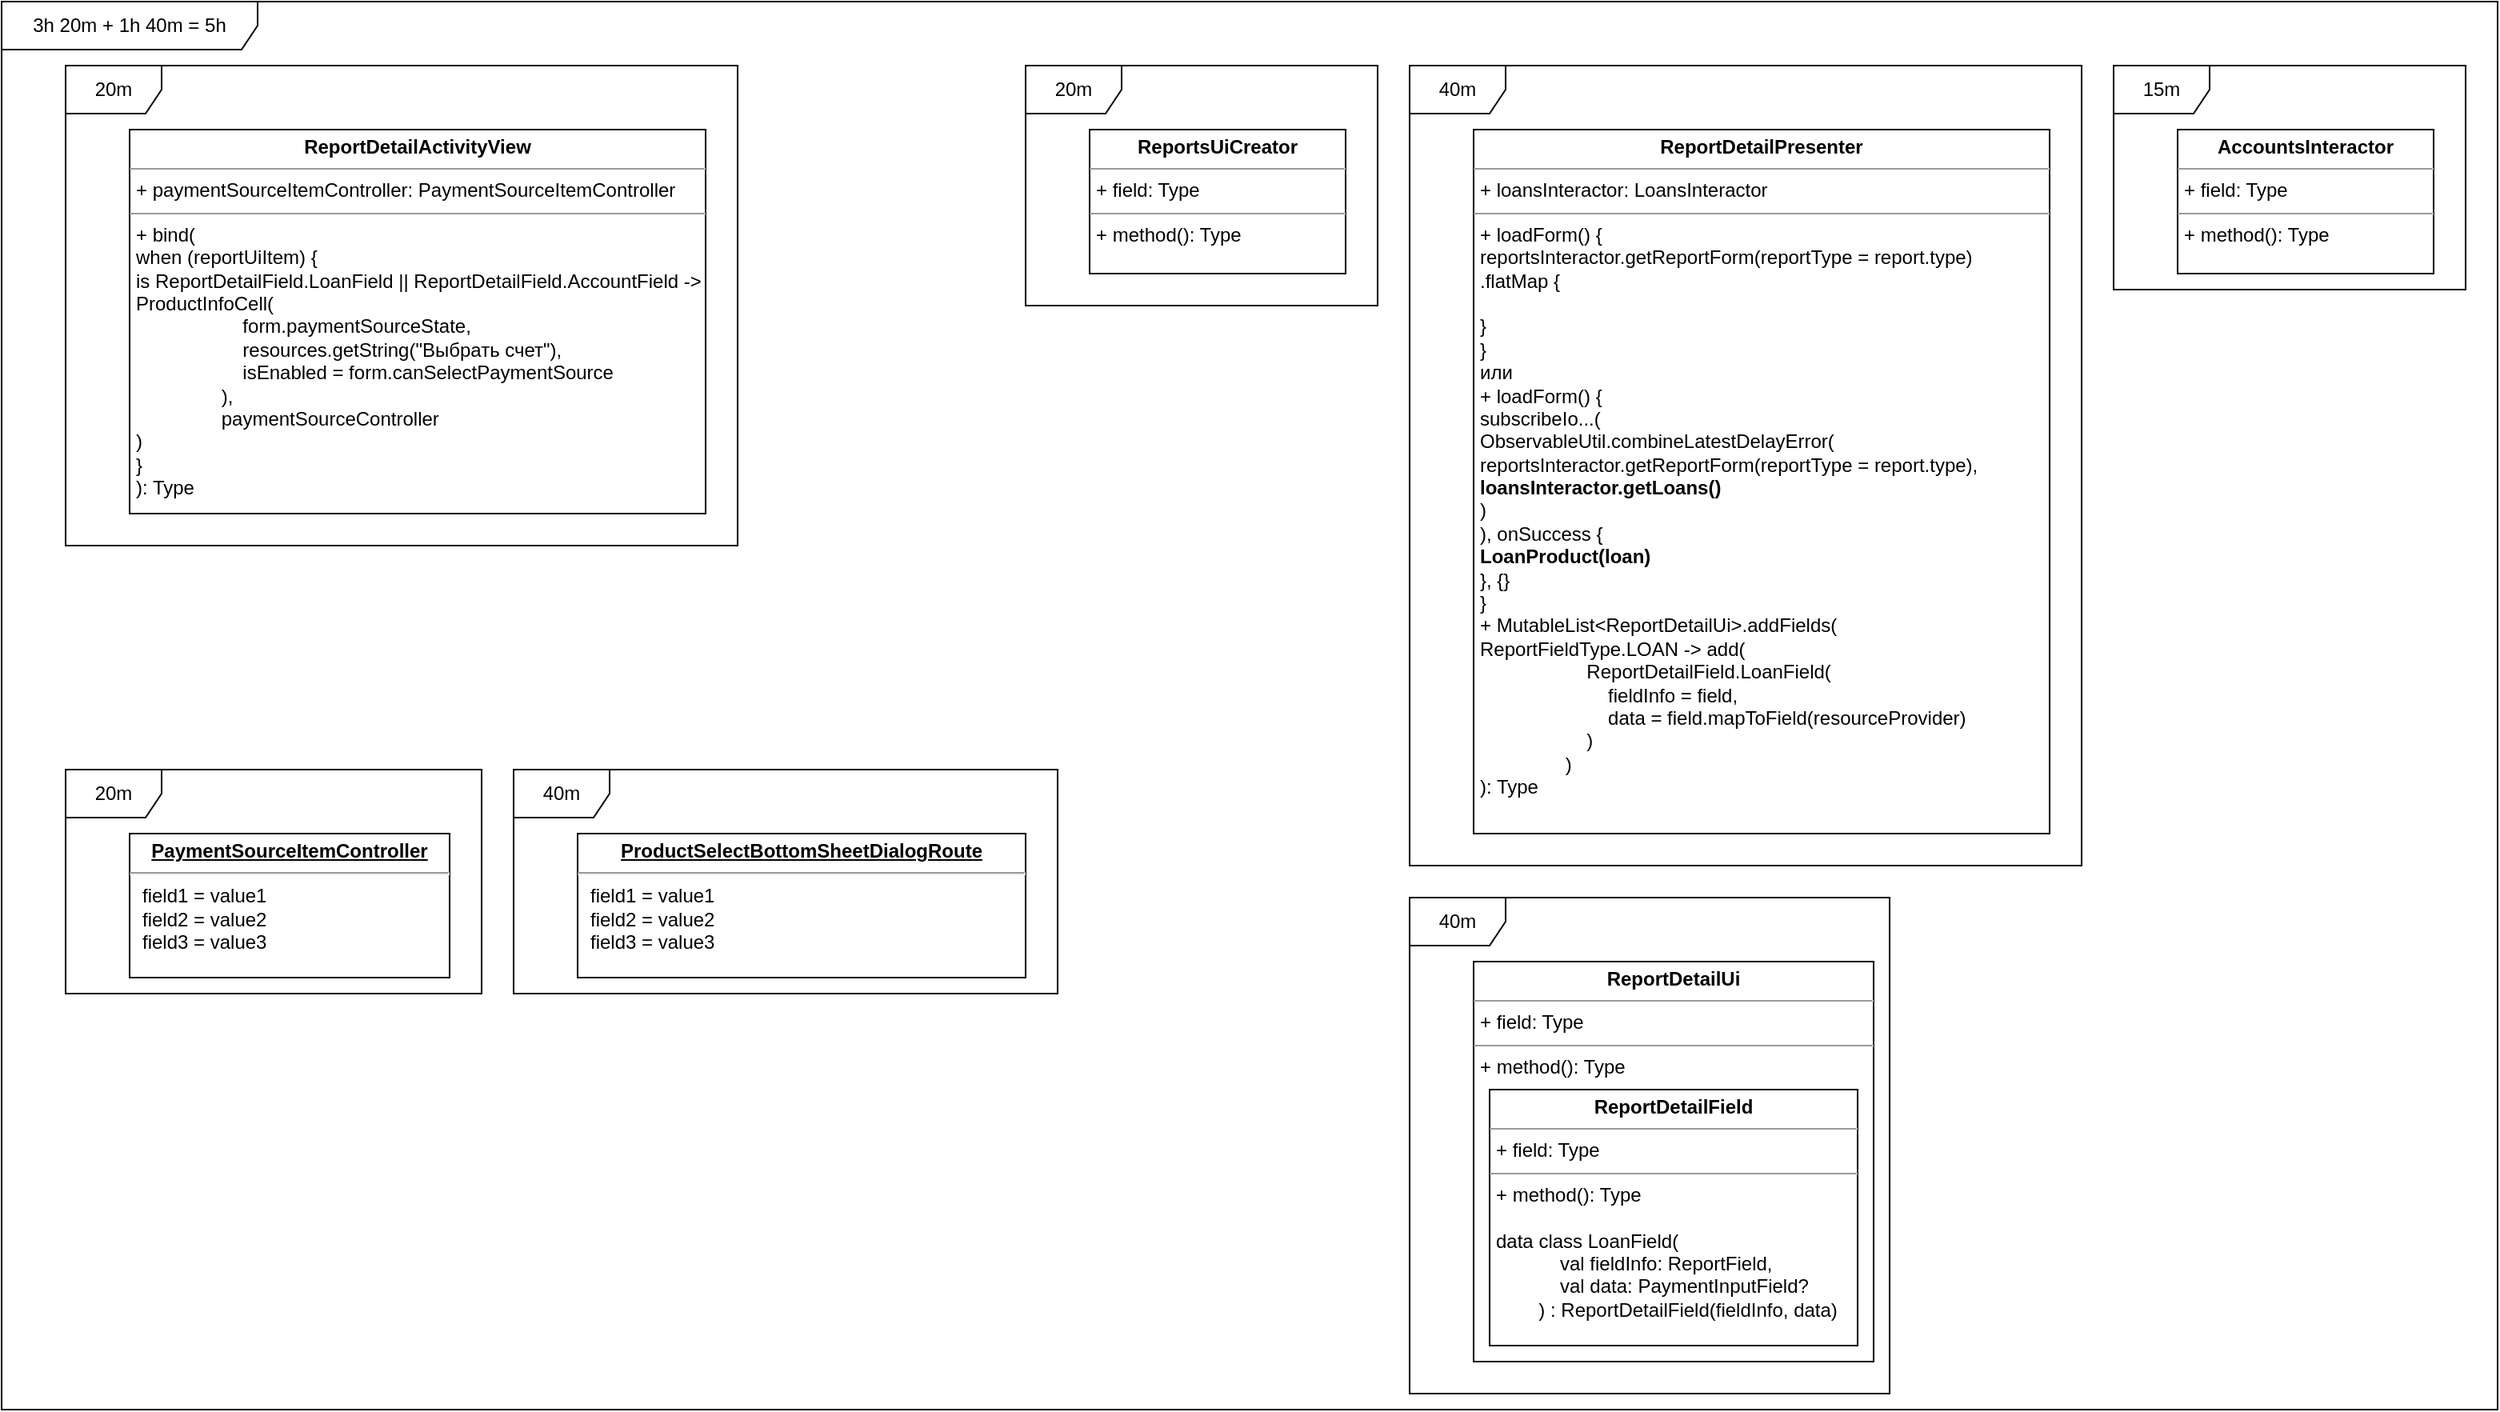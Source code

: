 <mxfile version="15.8.8" type="github">
  <diagram id="9P3tiS8CGJhfXRoLZ4FZ" name="Page-1">
    <mxGraphModel dx="981" dy="1632" grid="1" gridSize="10" guides="1" tooltips="1" connect="1" arrows="1" fold="1" page="1" pageScale="1" pageWidth="850" pageHeight="1100" math="0" shadow="0">
      <root>
        <mxCell id="0" />
        <mxCell id="1" parent="0" />
        <mxCell id="xNK8PiP12i2IxN-B9PWT-1" value="&lt;p style=&quot;margin: 0px ; margin-top: 4px ; text-align: center&quot;&gt;&lt;b&gt;ReportDetailActivityView&lt;/b&gt;&lt;/p&gt;&lt;hr size=&quot;1&quot;&gt;&lt;p style=&quot;margin: 0px ; margin-left: 4px&quot;&gt;+ paymentSourceItemController: PaymentSourceItemController&lt;/p&gt;&lt;hr size=&quot;1&quot;&gt;&lt;p style=&quot;margin: 0px ; margin-left: 4px&quot;&gt;+ bind(&lt;/p&gt;&lt;p style=&quot;margin: 0px ; margin-left: 4px&quot;&gt;when (reportUiItem) {&lt;/p&gt;&lt;p style=&quot;margin: 0px ; margin-left: 4px&quot;&gt;is ReportDetailField.LoanField || ReportDetailField.AccountField -&amp;gt; add(&lt;/p&gt;&lt;p style=&quot;margin: 0px ; margin-left: 4px&quot;&gt;ProductInfoCell(&lt;br&gt;&amp;nbsp;&amp;nbsp;&amp;nbsp;&amp;nbsp;&amp;nbsp;&amp;nbsp;&amp;nbsp;&amp;nbsp;&amp;nbsp;&amp;nbsp;&amp;nbsp;&amp;nbsp;&amp;nbsp;&amp;nbsp;&amp;nbsp;&amp;nbsp;&amp;nbsp;&amp;nbsp;&amp;nbsp; form.paymentSourceState,&lt;br&gt;&amp;nbsp;&amp;nbsp;&amp;nbsp;&amp;nbsp;&amp;nbsp;&amp;nbsp;&amp;nbsp;&amp;nbsp;&amp;nbsp;&amp;nbsp;&amp;nbsp;&amp;nbsp;&amp;nbsp;&amp;nbsp;&amp;nbsp;&amp;nbsp;&amp;nbsp;&amp;nbsp;&amp;nbsp; resources.getString(&quot;Выбрать счет&quot;),&lt;br&gt;&amp;nbsp;&amp;nbsp;&amp;nbsp;&amp;nbsp;&amp;nbsp;&amp;nbsp;&amp;nbsp;&amp;nbsp;&amp;nbsp;&amp;nbsp;&amp;nbsp;&amp;nbsp;&amp;nbsp;&amp;nbsp;&amp;nbsp;&amp;nbsp;&amp;nbsp;&amp;nbsp;&amp;nbsp; isEnabled = form.canSelectPaymentSource&lt;br&gt;&amp;nbsp;&amp;nbsp;&amp;nbsp;&amp;nbsp;&amp;nbsp;&amp;nbsp;&amp;nbsp;&amp;nbsp;&amp;nbsp;&amp;nbsp;&amp;nbsp;&amp;nbsp;&amp;nbsp;&amp;nbsp;&amp;nbsp; ),&lt;br&gt;&amp;nbsp;&amp;nbsp;&amp;nbsp;&amp;nbsp;&amp;nbsp;&amp;nbsp;&amp;nbsp;&amp;nbsp;&amp;nbsp;&amp;nbsp;&amp;nbsp;&amp;nbsp;&amp;nbsp;&amp;nbsp;&amp;nbsp; paymentSourceController&lt;br&gt;&lt;/p&gt;&lt;p style=&quot;margin: 0px ; margin-left: 4px&quot;&gt;)&lt;br&gt;&lt;/p&gt;&lt;p style=&quot;margin: 0px ; margin-left: 4px&quot;&gt;}&lt;br&gt;&lt;/p&gt;&lt;p style=&quot;margin: 0px ; margin-left: 4px&quot;&gt;): Type&lt;/p&gt;" style="verticalAlign=top;align=left;overflow=fill;fontSize=12;fontFamily=Helvetica;html=1;" parent="1" vertex="1">
          <mxGeometry x="80" y="40" width="360" height="240" as="geometry" />
        </mxCell>
        <mxCell id="xNK8PiP12i2IxN-B9PWT-2" value="&lt;p style=&quot;margin: 0px ; margin-top: 4px ; text-align: center ; text-decoration: underline&quot;&gt;&lt;b&gt;PaymentSourceItemController&lt;/b&gt;&lt;/p&gt;&lt;hr&gt;&lt;p style=&quot;margin: 0px ; margin-left: 8px&quot;&gt;field1 = value1&lt;br&gt;field2 = value2&lt;br&gt;field3 = value3&lt;/p&gt;" style="verticalAlign=top;align=left;overflow=fill;fontSize=12;fontFamily=Helvetica;html=1;" parent="1" vertex="1">
          <mxGeometry x="80" y="480" width="200" height="90" as="geometry" />
        </mxCell>
        <mxCell id="xNK8PiP12i2IxN-B9PWT-4" value="&lt;p style=&quot;margin: 0px ; margin-top: 4px ; text-align: center ; text-decoration: underline&quot;&gt;&lt;b&gt;ProductSelectBottomSheetDialogRoute&lt;/b&gt;&lt;/p&gt;&lt;hr&gt;&lt;p style=&quot;margin: 0px ; margin-left: 8px&quot;&gt;field1 = value1&lt;br&gt;field2 = value2&lt;br&gt;field3 = value3&lt;/p&gt;" style="verticalAlign=top;align=left;overflow=fill;fontSize=12;fontFamily=Helvetica;html=1;" parent="1" vertex="1">
          <mxGeometry x="360" y="480" width="280" height="90" as="geometry" />
        </mxCell>
        <mxCell id="xNK8PiP12i2IxN-B9PWT-5" value="&lt;p style=&quot;margin: 0px ; margin-top: 4px ; text-align: center&quot;&gt;&lt;b&gt;ReportDetailPresenter&lt;/b&gt;&lt;/p&gt;&lt;hr size=&quot;1&quot;&gt;&lt;p style=&quot;margin: 0px ; margin-left: 4px&quot;&gt;+ loansInteractor: LoansInteractor&lt;/p&gt;&lt;hr size=&quot;1&quot;&gt;&lt;p style=&quot;margin: 0px ; margin-left: 4px&quot;&gt;+ loadForm() {&lt;/p&gt;&lt;p style=&quot;margin: 0px ; margin-left: 4px&quot;&gt;reportsInteractor.getReportForm(reportType = report.type)&lt;/p&gt;&lt;p style=&quot;margin: 0px ; margin-left: 4px&quot;&gt;.flatMap {&lt;/p&gt;&lt;p style=&quot;margin: 0px ; margin-left: 4px&quot;&gt;&lt;br&gt;&lt;/p&gt;&lt;p style=&quot;margin: 0px ; margin-left: 4px&quot;&gt;}&lt;br&gt;&lt;/p&gt;&lt;p style=&quot;margin: 0px ; margin-left: 4px&quot;&gt;}&lt;/p&gt;&lt;p style=&quot;margin: 0px ; margin-left: 4px&quot;&gt;или&lt;/p&gt;&lt;p style=&quot;margin: 0px ; margin-left: 4px&quot;&gt;+ loadForm() {&lt;/p&gt;&lt;p style=&quot;margin: 0px ; margin-left: 4px&quot;&gt;subscribeIo...(&lt;/p&gt;&lt;p style=&quot;margin: 0px ; margin-left: 4px&quot;&gt;ObservableUtil.combineLatestDelayError(&lt;/p&gt;&lt;p style=&quot;margin: 0px ; margin-left: 4px&quot;&gt;reportsInteractor.getReportForm(reportType = report.type),&lt;/p&gt;&lt;p style=&quot;margin: 0px ; margin-left: 4px&quot;&gt;&lt;b&gt;loansInteractor.getLoans()&lt;/b&gt;&lt;/p&gt;&lt;p style=&quot;margin: 0px ; margin-left: 4px&quot;&gt;)&lt;br&gt;&lt;/p&gt;&lt;p style=&quot;margin: 0px ; margin-left: 4px&quot;&gt;), onSuccess {&lt;/p&gt;&lt;p style=&quot;margin: 0px ; margin-left: 4px&quot;&gt;&lt;b&gt;LoanProduct(loan)&lt;/b&gt;&lt;br&gt;&lt;/p&gt;&lt;p style=&quot;margin: 0px ; margin-left: 4px&quot;&gt;}, {}&lt;br&gt;&lt;/p&gt;&lt;p style=&quot;margin: 0px ; margin-left: 4px&quot;&gt;}&lt;br&gt;&lt;/p&gt;&lt;p style=&quot;margin: 0px ; margin-left: 4px&quot;&gt;+ MutableList&amp;lt;ReportDetailUi&amp;gt;.addFields(&lt;/p&gt;&lt;p style=&quot;margin: 0px ; margin-left: 4px&quot;&gt;ReportFieldType.LOAN -&amp;gt; add(&lt;br&gt;&amp;nbsp;&amp;nbsp;&amp;nbsp;&amp;nbsp;&amp;nbsp;&amp;nbsp;&amp;nbsp;&amp;nbsp;&amp;nbsp;&amp;nbsp;&amp;nbsp;&amp;nbsp;&amp;nbsp;&amp;nbsp;&amp;nbsp;&amp;nbsp;&amp;nbsp;&amp;nbsp;&amp;nbsp; ReportDetailField.LoanField(&lt;br&gt;&amp;nbsp;&amp;nbsp;&amp;nbsp;&amp;nbsp;&amp;nbsp;&amp;nbsp;&amp;nbsp;&amp;nbsp;&amp;nbsp;&amp;nbsp;&amp;nbsp;&amp;nbsp;&amp;nbsp;&amp;nbsp;&amp;nbsp;&amp;nbsp;&amp;nbsp;&amp;nbsp;&amp;nbsp;&amp;nbsp;&amp;nbsp;&amp;nbsp;&amp;nbsp; fieldInfo = field,&lt;br&gt;&amp;nbsp;&amp;nbsp;&amp;nbsp;&amp;nbsp;&amp;nbsp;&amp;nbsp;&amp;nbsp;&amp;nbsp;&amp;nbsp;&amp;nbsp;&amp;nbsp;&amp;nbsp;&amp;nbsp;&amp;nbsp;&amp;nbsp;&amp;nbsp;&amp;nbsp;&amp;nbsp;&amp;nbsp;&amp;nbsp;&amp;nbsp;&amp;nbsp;&amp;nbsp; data = field.mapToField(resourceProvider)&lt;br&gt;&amp;nbsp;&amp;nbsp;&amp;nbsp;&amp;nbsp;&amp;nbsp;&amp;nbsp;&amp;nbsp;&amp;nbsp;&amp;nbsp;&amp;nbsp;&amp;nbsp;&amp;nbsp;&amp;nbsp;&amp;nbsp;&amp;nbsp;&amp;nbsp;&amp;nbsp;&amp;nbsp;&amp;nbsp; )&lt;br&gt;&amp;nbsp;&amp;nbsp;&amp;nbsp;&amp;nbsp;&amp;nbsp;&amp;nbsp;&amp;nbsp;&amp;nbsp;&amp;nbsp;&amp;nbsp;&amp;nbsp;&amp;nbsp;&amp;nbsp;&amp;nbsp;&amp;nbsp; )&lt;br&gt;&lt;/p&gt;&lt;p style=&quot;margin: 0px ; margin-left: 4px&quot;&gt;): Type&lt;/p&gt;" style="verticalAlign=top;align=left;overflow=fill;fontSize=12;fontFamily=Helvetica;html=1;" parent="1" vertex="1">
          <mxGeometry x="920" y="40" width="360" height="440" as="geometry" />
        </mxCell>
        <mxCell id="xNK8PiP12i2IxN-B9PWT-6" value="&lt;p style=&quot;margin: 0px ; margin-top: 4px ; text-align: center&quot;&gt;&lt;b&gt;ReportsUiCreator&lt;/b&gt;&lt;/p&gt;&lt;hr size=&quot;1&quot;&gt;&lt;p style=&quot;margin: 0px ; margin-left: 4px&quot;&gt;+ field: Type&lt;/p&gt;&lt;hr size=&quot;1&quot;&gt;&lt;p style=&quot;margin: 0px ; margin-left: 4px&quot;&gt;+ method(): Type&lt;/p&gt;" style="verticalAlign=top;align=left;overflow=fill;fontSize=12;fontFamily=Helvetica;html=1;" parent="1" vertex="1">
          <mxGeometry x="680" y="40" width="160" height="90" as="geometry" />
        </mxCell>
        <mxCell id="xNK8PiP12i2IxN-B9PWT-7" value="&lt;p style=&quot;margin: 0px ; margin-top: 4px ; text-align: center&quot;&gt;&lt;b&gt;ReportDetailUi&lt;/b&gt;&lt;/p&gt;&lt;hr size=&quot;1&quot;&gt;&lt;p style=&quot;margin: 0px ; margin-left: 4px&quot;&gt;+ field: Type&lt;/p&gt;&lt;hr size=&quot;1&quot;&gt;&lt;p style=&quot;margin: 0px ; margin-left: 4px&quot;&gt;+ method(): Type&lt;/p&gt;" style="verticalAlign=top;align=left;overflow=fill;fontSize=12;fontFamily=Helvetica;html=1;" parent="1" vertex="1">
          <mxGeometry x="920" y="560" width="250" height="250" as="geometry" />
        </mxCell>
        <mxCell id="xNK8PiP12i2IxN-B9PWT-8" value="&lt;p style=&quot;margin: 0px ; margin-top: 4px ; text-align: center&quot;&gt;&lt;b&gt;ReportDetailField&lt;/b&gt;&lt;/p&gt;&lt;hr size=&quot;1&quot;&gt;&lt;p style=&quot;margin: 0px ; margin-left: 4px&quot;&gt;+ field: Type&lt;/p&gt;&lt;hr size=&quot;1&quot;&gt;&lt;p style=&quot;margin: 0px ; margin-left: 4px&quot;&gt;+ method(): Type&lt;/p&gt;&lt;p style=&quot;margin: 0px ; margin-left: 4px&quot;&gt;&lt;br&gt;&lt;/p&gt;&lt;p style=&quot;margin: 0px ; margin-left: 4px&quot;&gt;data class LoanField(&lt;br&gt;&amp;nbsp;&amp;nbsp;&amp;nbsp;&amp;nbsp;&amp;nbsp;&amp;nbsp;&amp;nbsp;&amp;nbsp;&amp;nbsp;&amp;nbsp;&amp;nbsp; val fieldInfo: ReportField,&lt;br&gt;&amp;nbsp;&amp;nbsp;&amp;nbsp;&amp;nbsp;&amp;nbsp;&amp;nbsp;&amp;nbsp;&amp;nbsp;&amp;nbsp;&amp;nbsp;&amp;nbsp; val data: PaymentInputField?&lt;br&gt;&amp;nbsp;&amp;nbsp;&amp;nbsp;&amp;nbsp;&amp;nbsp;&amp;nbsp;&amp;nbsp; ) : ReportDetailField(fieldInfo, data)&lt;br&gt;&lt;/p&gt;" style="verticalAlign=top;align=left;overflow=fill;fontSize=12;fontFamily=Helvetica;html=1;" parent="1" vertex="1">
          <mxGeometry x="930" y="640" width="230" height="160" as="geometry" />
        </mxCell>
        <mxCell id="xNK8PiP12i2IxN-B9PWT-9" value="&lt;p style=&quot;margin: 0px ; margin-top: 4px ; text-align: center&quot;&gt;&lt;b&gt;AccountsInteractor&lt;/b&gt;&lt;/p&gt;&lt;hr size=&quot;1&quot;&gt;&lt;p style=&quot;margin: 0px ; margin-left: 4px&quot;&gt;+ field: Type&lt;/p&gt;&lt;hr size=&quot;1&quot;&gt;&lt;p style=&quot;margin: 0px ; margin-left: 4px&quot;&gt;+ method(): Type&lt;/p&gt;" style="verticalAlign=top;align=left;overflow=fill;fontSize=12;fontFamily=Helvetica;html=1;" parent="1" vertex="1">
          <mxGeometry x="1360" y="40" width="160" height="90" as="geometry" />
        </mxCell>
        <mxCell id="YJpZfW5sKkHKaJ2JXcpJ-2" value="20m" style="shape=umlFrame;whiteSpace=wrap;html=1;" vertex="1" parent="1">
          <mxGeometry x="40" width="420" height="300" as="geometry" />
        </mxCell>
        <mxCell id="YJpZfW5sKkHKaJ2JXcpJ-3" value="20m" style="shape=umlFrame;whiteSpace=wrap;html=1;" vertex="1" parent="1">
          <mxGeometry x="640" width="220" height="150" as="geometry" />
        </mxCell>
        <mxCell id="YJpZfW5sKkHKaJ2JXcpJ-4" value="20m" style="shape=umlFrame;whiteSpace=wrap;html=1;" vertex="1" parent="1">
          <mxGeometry x="40" y="440" width="260" height="140" as="geometry" />
        </mxCell>
        <mxCell id="YJpZfW5sKkHKaJ2JXcpJ-5" value="40m" style="shape=umlFrame;whiteSpace=wrap;html=1;" vertex="1" parent="1">
          <mxGeometry x="320" y="440" width="340" height="140" as="geometry" />
        </mxCell>
        <mxCell id="YJpZfW5sKkHKaJ2JXcpJ-6" value="40m" style="shape=umlFrame;whiteSpace=wrap;html=1;" vertex="1" parent="1">
          <mxGeometry x="880" width="420" height="500" as="geometry" />
        </mxCell>
        <mxCell id="YJpZfW5sKkHKaJ2JXcpJ-7" value="40m" style="shape=umlFrame;whiteSpace=wrap;html=1;" vertex="1" parent="1">
          <mxGeometry x="880" y="520" width="300" height="310" as="geometry" />
        </mxCell>
        <mxCell id="YJpZfW5sKkHKaJ2JXcpJ-8" value="15m" style="shape=umlFrame;whiteSpace=wrap;html=1;" vertex="1" parent="1">
          <mxGeometry x="1320" width="220" height="140" as="geometry" />
        </mxCell>
        <mxCell id="YJpZfW5sKkHKaJ2JXcpJ-9" value="3h 20m + 1h 40m = 5h" style="shape=umlFrame;whiteSpace=wrap;html=1;width=160;height=30;" vertex="1" parent="1">
          <mxGeometry y="-40" width="1560" height="880" as="geometry" />
        </mxCell>
      </root>
    </mxGraphModel>
  </diagram>
</mxfile>
